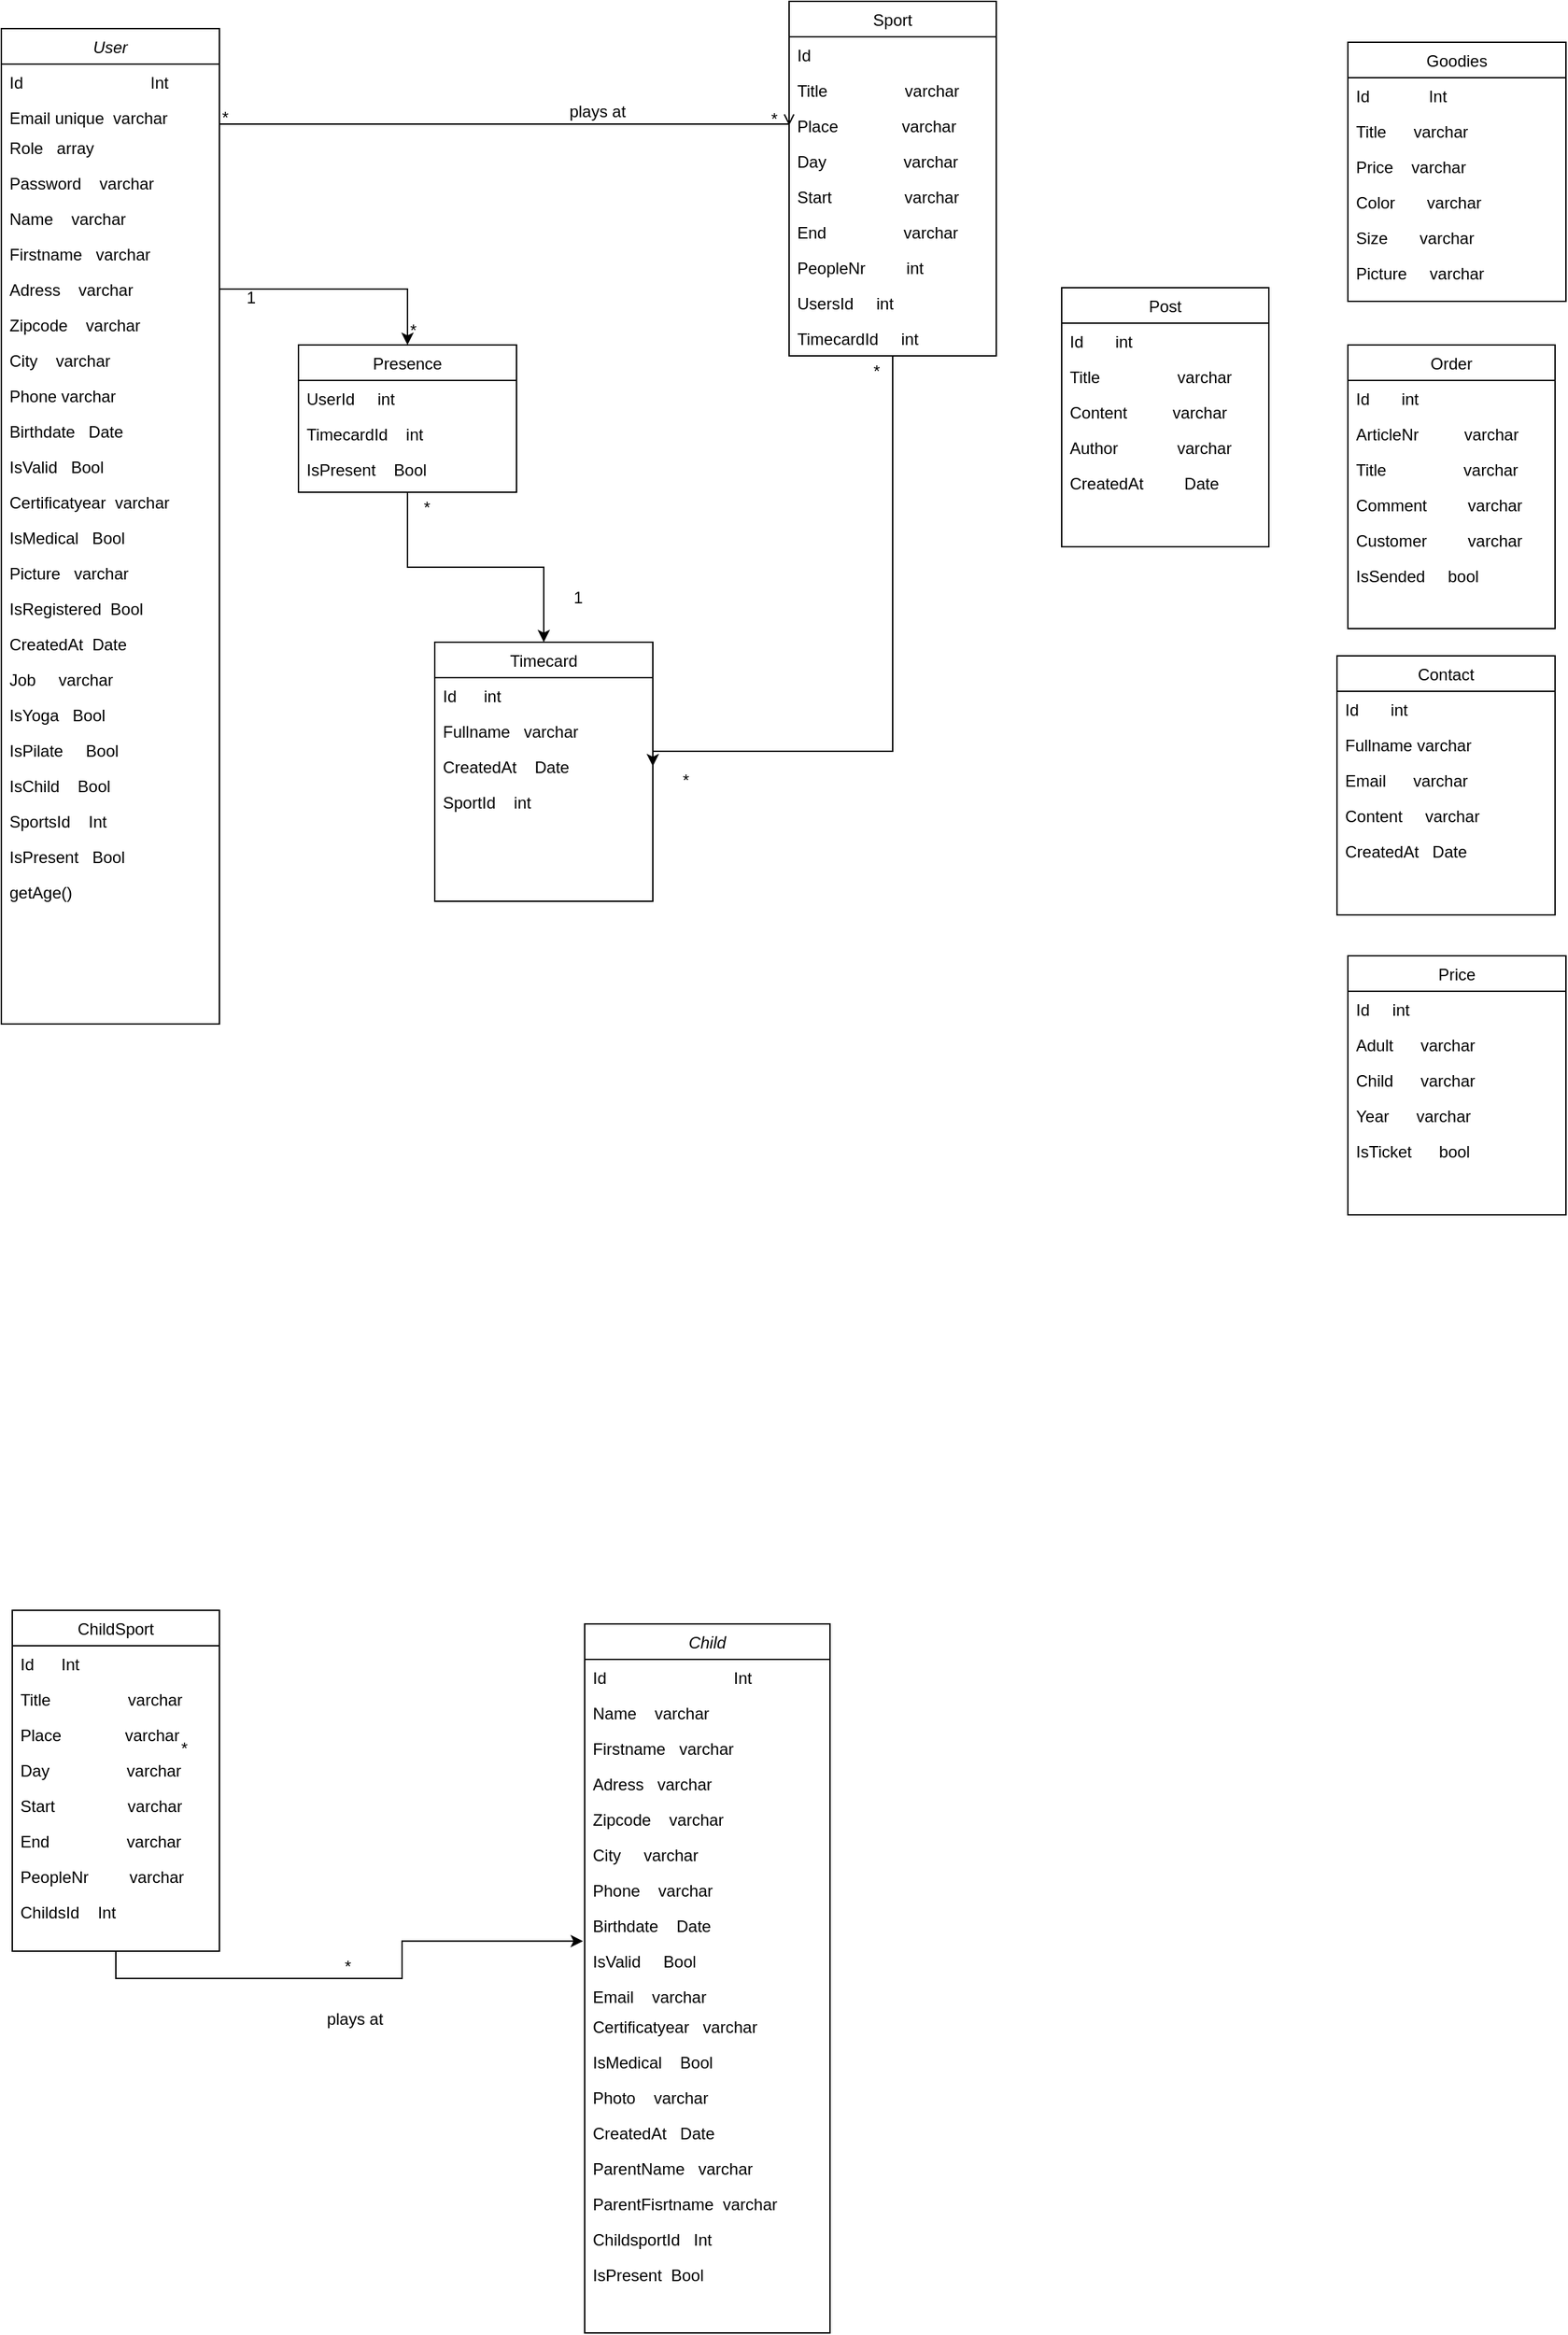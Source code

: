 <mxfile version="20.3.3" type="github">
  <diagram id="C5RBs43oDa-KdzZeNtuy" name="Page-1">
    <mxGraphModel dx="794" dy="481" grid="1" gridSize="10" guides="1" tooltips="1" connect="1" arrows="1" fold="1" page="1" pageScale="1" pageWidth="827" pageHeight="1169" math="0" shadow="0">
      <root>
        <mxCell id="WIyWlLk6GJQsqaUBKTNV-0" />
        <mxCell id="WIyWlLk6GJQsqaUBKTNV-1" parent="WIyWlLk6GJQsqaUBKTNV-0" />
        <mxCell id="zkfFHV4jXpPFQw0GAbJ--0" value="User" style="swimlane;fontStyle=2;align=center;verticalAlign=top;childLayout=stackLayout;horizontal=1;startSize=26;horizontalStack=0;resizeParent=1;resizeLast=0;collapsible=1;marginBottom=0;rounded=0;shadow=0;strokeWidth=1;" parent="WIyWlLk6GJQsqaUBKTNV-1" vertex="1">
          <mxGeometry x="82" y="50" width="160" height="730" as="geometry">
            <mxRectangle x="230" y="140" width="160" height="26" as="alternateBounds" />
          </mxGeometry>
        </mxCell>
        <mxCell id="icq_xwEPptrEV_ar8NGp-22" value="Id                            Int" style="text;align=left;verticalAlign=top;spacingLeft=4;spacingRight=4;overflow=hidden;rotatable=0;points=[[0,0.5],[1,0.5]];portConstraint=eastwest;" parent="zkfFHV4jXpPFQw0GAbJ--0" vertex="1">
          <mxGeometry y="26" width="160" height="26" as="geometry" />
        </mxCell>
        <mxCell id="HRObiIdfNu_M4nbcWI03-9" value="Email unique  varchar" style="text;align=left;verticalAlign=top;spacingLeft=4;spacingRight=4;overflow=hidden;rotatable=0;points=[[0,0.5],[1,0.5]];portConstraint=eastwest;" parent="zkfFHV4jXpPFQw0GAbJ--0" vertex="1">
          <mxGeometry y="52" width="160" height="22" as="geometry" />
        </mxCell>
        <mxCell id="u0yvxiLVOo1GzdFA8lu4-17" value="Role   array" style="text;align=left;verticalAlign=top;spacingLeft=4;spacingRight=4;overflow=hidden;rotatable=0;points=[[0,0.5],[1,0.5]];portConstraint=eastwest;" parent="zkfFHV4jXpPFQw0GAbJ--0" vertex="1">
          <mxGeometry y="74" width="160" height="26" as="geometry" />
        </mxCell>
        <mxCell id="u0yvxiLVOo1GzdFA8lu4-18" value="Password    varchar" style="text;align=left;verticalAlign=top;spacingLeft=4;spacingRight=4;overflow=hidden;rotatable=0;points=[[0,0.5],[1,0.5]];portConstraint=eastwest;" parent="zkfFHV4jXpPFQw0GAbJ--0" vertex="1">
          <mxGeometry y="100" width="160" height="26" as="geometry" />
        </mxCell>
        <mxCell id="zkfFHV4jXpPFQw0GAbJ--1" value="Name    varchar" style="text;align=left;verticalAlign=top;spacingLeft=4;spacingRight=4;overflow=hidden;rotatable=0;points=[[0,0.5],[1,0.5]];portConstraint=eastwest;" parent="zkfFHV4jXpPFQw0GAbJ--0" vertex="1">
          <mxGeometry y="126" width="160" height="26" as="geometry" />
        </mxCell>
        <mxCell id="zkfFHV4jXpPFQw0GAbJ--3" value="Firstname   varchar" style="text;align=left;verticalAlign=top;spacingLeft=4;spacingRight=4;overflow=hidden;rotatable=0;points=[[0,0.5],[1,0.5]];portConstraint=eastwest;rounded=0;shadow=0;html=0;" parent="zkfFHV4jXpPFQw0GAbJ--0" vertex="1">
          <mxGeometry y="152" width="160" height="26" as="geometry" />
        </mxCell>
        <mxCell id="HRObiIdfNu_M4nbcWI03-1" value="Adress    varchar" style="text;align=left;verticalAlign=top;spacingLeft=4;spacingRight=4;overflow=hidden;rotatable=0;points=[[0,0.5],[1,0.5]];portConstraint=eastwest;" parent="zkfFHV4jXpPFQw0GAbJ--0" vertex="1">
          <mxGeometry y="178" width="160" height="26" as="geometry" />
        </mxCell>
        <mxCell id="HRObiIdfNu_M4nbcWI03-2" value="Zipcode    varchar" style="text;align=left;verticalAlign=top;spacingLeft=4;spacingRight=4;overflow=hidden;rotatable=0;points=[[0,0.5],[1,0.5]];portConstraint=eastwest;" parent="zkfFHV4jXpPFQw0GAbJ--0" vertex="1">
          <mxGeometry y="204" width="160" height="26" as="geometry" />
        </mxCell>
        <mxCell id="HRObiIdfNu_M4nbcWI03-4" value="City    varchar" style="text;align=left;verticalAlign=top;spacingLeft=4;spacingRight=4;overflow=hidden;rotatable=0;points=[[0,0.5],[1,0.5]];portConstraint=eastwest;" parent="zkfFHV4jXpPFQw0GAbJ--0" vertex="1">
          <mxGeometry y="230" width="160" height="26" as="geometry" />
        </mxCell>
        <mxCell id="HRObiIdfNu_M4nbcWI03-7" value="Phone varchar" style="text;align=left;verticalAlign=top;spacingLeft=4;spacingRight=4;overflow=hidden;rotatable=0;points=[[0,0.5],[1,0.5]];portConstraint=eastwest;" parent="zkfFHV4jXpPFQw0GAbJ--0" vertex="1">
          <mxGeometry y="256" width="160" height="26" as="geometry" />
        </mxCell>
        <mxCell id="HRObiIdfNu_M4nbcWI03-8" value="Birthdate   Date" style="text;align=left;verticalAlign=top;spacingLeft=4;spacingRight=4;overflow=hidden;rotatable=0;points=[[0,0.5],[1,0.5]];portConstraint=eastwest;" parent="zkfFHV4jXpPFQw0GAbJ--0" vertex="1">
          <mxGeometry y="282" width="160" height="26" as="geometry" />
        </mxCell>
        <mxCell id="HRObiIdfNu_M4nbcWI03-11" value="IsValid   Bool" style="text;align=left;verticalAlign=top;spacingLeft=4;spacingRight=4;overflow=hidden;rotatable=0;points=[[0,0.5],[1,0.5]];portConstraint=eastwest;" parent="zkfFHV4jXpPFQw0GAbJ--0" vertex="1">
          <mxGeometry y="308" width="160" height="26" as="geometry" />
        </mxCell>
        <mxCell id="-gs0syykj1llt3o8co4O-18" value="Certificatyear  varchar" style="text;align=left;verticalAlign=top;spacingLeft=4;spacingRight=4;overflow=hidden;rotatable=0;points=[[0,0.5],[1,0.5]];portConstraint=eastwest;" parent="zkfFHV4jXpPFQw0GAbJ--0" vertex="1">
          <mxGeometry y="334" width="160" height="26" as="geometry" />
        </mxCell>
        <mxCell id="oWh2XGudIslz1c0nUrt--0" value="IsMedical   Bool" style="text;align=left;verticalAlign=top;spacingLeft=4;spacingRight=4;overflow=hidden;rotatable=0;points=[[0,0.5],[1,0.5]];portConstraint=eastwest;" parent="zkfFHV4jXpPFQw0GAbJ--0" vertex="1">
          <mxGeometry y="360" width="160" height="26" as="geometry" />
        </mxCell>
        <mxCell id="icq_xwEPptrEV_ar8NGp-20" value="Picture   varchar" style="text;align=left;verticalAlign=top;spacingLeft=4;spacingRight=4;overflow=hidden;rotatable=0;points=[[0,0.5],[1,0.5]];portConstraint=eastwest;" parent="zkfFHV4jXpPFQw0GAbJ--0" vertex="1">
          <mxGeometry y="386" width="160" height="26" as="geometry" />
        </mxCell>
        <mxCell id="u0yvxiLVOo1GzdFA8lu4-19" value="IsRegistered  Bool" style="text;align=left;verticalAlign=top;spacingLeft=4;spacingRight=4;overflow=hidden;rotatable=0;points=[[0,0.5],[1,0.5]];portConstraint=eastwest;" parent="zkfFHV4jXpPFQw0GAbJ--0" vertex="1">
          <mxGeometry y="412" width="160" height="26" as="geometry" />
        </mxCell>
        <mxCell id="u0yvxiLVOo1GzdFA8lu4-20" value="CreatedAt  Date" style="text;align=left;verticalAlign=top;spacingLeft=4;spacingRight=4;overflow=hidden;rotatable=0;points=[[0,0.5],[1,0.5]];portConstraint=eastwest;" parent="zkfFHV4jXpPFQw0GAbJ--0" vertex="1">
          <mxGeometry y="438" width="160" height="26" as="geometry" />
        </mxCell>
        <mxCell id="u0yvxiLVOo1GzdFA8lu4-21" value="Job     varchar" style="text;align=left;verticalAlign=top;spacingLeft=4;spacingRight=4;overflow=hidden;rotatable=0;points=[[0,0.5],[1,0.5]];portConstraint=eastwest;" parent="zkfFHV4jXpPFQw0GAbJ--0" vertex="1">
          <mxGeometry y="464" width="160" height="26" as="geometry" />
        </mxCell>
        <mxCell id="XPzn_PXe2H-YNQ3HgCfT-4" value="IsYoga   Bool" style="text;align=left;verticalAlign=top;spacingLeft=4;spacingRight=4;overflow=hidden;rotatable=0;points=[[0,0.5],[1,0.5]];portConstraint=eastwest;" parent="zkfFHV4jXpPFQw0GAbJ--0" vertex="1">
          <mxGeometry y="490" width="160" height="26" as="geometry" />
        </mxCell>
        <mxCell id="XPzn_PXe2H-YNQ3HgCfT-5" value="IsPilate     Bool" style="text;align=left;verticalAlign=top;spacingLeft=4;spacingRight=4;overflow=hidden;rotatable=0;points=[[0,0.5],[1,0.5]];portConstraint=eastwest;" parent="zkfFHV4jXpPFQw0GAbJ--0" vertex="1">
          <mxGeometry y="516" width="160" height="26" as="geometry" />
        </mxCell>
        <mxCell id="EeWLPZn3y86aX2YAAWse-0" value="IsChild    Bool" style="text;align=left;verticalAlign=top;spacingLeft=4;spacingRight=4;overflow=hidden;rotatable=0;points=[[0,0.5],[1,0.5]];portConstraint=eastwest;" parent="zkfFHV4jXpPFQw0GAbJ--0" vertex="1">
          <mxGeometry y="542" width="160" height="26" as="geometry" />
        </mxCell>
        <mxCell id="qDQFIlBy71jX4bombfDw-1" value="SportsId    Int" style="text;align=left;verticalAlign=top;spacingLeft=4;spacingRight=4;overflow=hidden;rotatable=0;points=[[0,0.5],[1,0.5]];portConstraint=eastwest;" parent="zkfFHV4jXpPFQw0GAbJ--0" vertex="1">
          <mxGeometry y="568" width="160" height="26" as="geometry" />
        </mxCell>
        <mxCell id="4wJP9SNyejOMr644Zo7P-0" value="IsPresent   Bool" style="text;align=left;verticalAlign=top;spacingLeft=4;spacingRight=4;overflow=hidden;rotatable=0;points=[[0,0.5],[1,0.5]];portConstraint=eastwest;" parent="zkfFHV4jXpPFQw0GAbJ--0" vertex="1">
          <mxGeometry y="594" width="160" height="26" as="geometry" />
        </mxCell>
        <mxCell id="XPzn_PXe2H-YNQ3HgCfT-6" value="getAge()" style="text;align=left;verticalAlign=top;spacingLeft=4;spacingRight=4;overflow=hidden;rotatable=0;points=[[0,0.5],[1,0.5]];portConstraint=eastwest;" parent="zkfFHV4jXpPFQw0GAbJ--0" vertex="1">
          <mxGeometry y="620" width="160" height="26" as="geometry" />
        </mxCell>
        <mxCell id="zkfFHV4jXpPFQw0GAbJ--26" value="" style="endArrow=open;shadow=0;strokeWidth=1;rounded=0;endFill=1;edgeStyle=elbowEdgeStyle;elbow=vertical;entryX=0;entryY=0.5;entryDx=0;entryDy=0;" parent="WIyWlLk6GJQsqaUBKTNV-1" source="zkfFHV4jXpPFQw0GAbJ--0" target="HRObiIdfNu_M4nbcWI03-27" edge="1">
          <mxGeometry x="0.5" y="41" relative="1" as="geometry">
            <mxPoint x="380" y="192" as="sourcePoint" />
            <mxPoint x="508" y="228" as="targetPoint" />
            <mxPoint x="-40" y="32" as="offset" />
            <Array as="points">
              <mxPoint x="510" y="120" />
              <mxPoint x="540" y="100" />
              <mxPoint x="460" y="70" />
              <mxPoint x="540" y="190" />
            </Array>
          </mxGeometry>
        </mxCell>
        <mxCell id="zkfFHV4jXpPFQw0GAbJ--27" value="*" style="resizable=0;align=left;verticalAlign=bottom;labelBackgroundColor=none;fontSize=12;" parent="zkfFHV4jXpPFQw0GAbJ--26" connectable="0" vertex="1">
          <mxGeometry x="-1" relative="1" as="geometry">
            <mxPoint y="4" as="offset" />
          </mxGeometry>
        </mxCell>
        <mxCell id="zkfFHV4jXpPFQw0GAbJ--28" value="*" style="resizable=0;align=right;verticalAlign=bottom;labelBackgroundColor=none;fontSize=12;" parent="zkfFHV4jXpPFQw0GAbJ--26" connectable="0" vertex="1">
          <mxGeometry x="1" relative="1" as="geometry">
            <mxPoint x="-7" y="4" as="offset" />
          </mxGeometry>
        </mxCell>
        <mxCell id="zkfFHV4jXpPFQw0GAbJ--29" value="plays at" style="text;html=1;resizable=0;points=[];;align=center;verticalAlign=middle;labelBackgroundColor=none;rounded=0;shadow=0;strokeWidth=1;fontSize=12;" parent="zkfFHV4jXpPFQw0GAbJ--26" vertex="1" connectable="0">
          <mxGeometry x="0.5" y="49" relative="1" as="geometry">
            <mxPoint x="-38" y="40" as="offset" />
          </mxGeometry>
        </mxCell>
        <mxCell id="oWh2XGudIslz1c0nUrt--16" value="*" style="resizable=0;align=left;verticalAlign=bottom;labelBackgroundColor=none;fontSize=12;" parent="zkfFHV4jXpPFQw0GAbJ--26" connectable="0" vertex="1">
          <mxGeometry x="-1" relative="1" as="geometry">
            <mxPoint x="90" y="1360" as="offset" />
          </mxGeometry>
        </mxCell>
        <mxCell id="qDQFIlBy71jX4bombfDw-7" value="*" style="resizable=0;align=left;verticalAlign=bottom;labelBackgroundColor=none;fontSize=12;" parent="zkfFHV4jXpPFQw0GAbJ--26" connectable="0" vertex="1">
          <mxGeometry x="-1" relative="1" as="geometry">
            <mxPoint x="-30" y="1200" as="offset" />
          </mxGeometry>
        </mxCell>
        <mxCell id="qDQFIlBy71jX4bombfDw-8" value="plays at" style="text;html=1;resizable=0;points=[];;align=center;verticalAlign=middle;labelBackgroundColor=none;rounded=0;shadow=0;strokeWidth=1;fontSize=12;" parent="zkfFHV4jXpPFQw0GAbJ--26" vertex="1" connectable="0">
          <mxGeometry x="0.5" y="49" relative="1" as="geometry">
            <mxPoint x="-216" y="1439" as="offset" />
          </mxGeometry>
        </mxCell>
        <mxCell id="15nPPZaWHIprNpsuuvJ9-5" value="*" style="resizable=0;align=left;verticalAlign=bottom;labelBackgroundColor=none;fontSize=12;" parent="zkfFHV4jXpPFQw0GAbJ--26" connectable="0" vertex="1">
          <mxGeometry x="-1" relative="1" as="geometry">
            <mxPoint x="148" y="290" as="offset" />
          </mxGeometry>
        </mxCell>
        <mxCell id="15nPPZaWHIprNpsuuvJ9-6" value="*" style="resizable=0;align=left;verticalAlign=bottom;labelBackgroundColor=none;fontSize=12;" parent="zkfFHV4jXpPFQw0GAbJ--26" connectable="0" vertex="1">
          <mxGeometry x="-1" relative="1" as="geometry">
            <mxPoint x="138" y="160" as="offset" />
          </mxGeometry>
        </mxCell>
        <mxCell id="15nPPZaWHIprNpsuuvJ9-7" value="1&#xa;" style="resizable=0;align=left;verticalAlign=bottom;labelBackgroundColor=none;fontSize=12;" parent="zkfFHV4jXpPFQw0GAbJ--26" connectable="0" vertex="1">
          <mxGeometry x="-1" relative="1" as="geometry">
            <mxPoint x="258" y="370" as="offset" />
          </mxGeometry>
        </mxCell>
        <mxCell id="15nPPZaWHIprNpsuuvJ9-8" value="1&#xa;" style="resizable=0;align=left;verticalAlign=bottom;labelBackgroundColor=none;fontSize=12;" parent="zkfFHV4jXpPFQw0GAbJ--26" connectable="0" vertex="1">
          <mxGeometry x="-1" relative="1" as="geometry">
            <mxPoint x="18" y="150" as="offset" />
          </mxGeometry>
        </mxCell>
        <mxCell id="15nPPZaWHIprNpsuuvJ9-10" value="*" style="resizable=0;align=left;verticalAlign=bottom;labelBackgroundColor=none;fontSize=12;" parent="zkfFHV4jXpPFQw0GAbJ--26" connectable="0" vertex="1">
          <mxGeometry x="-1" relative="1" as="geometry">
            <mxPoint x="478" y="190" as="offset" />
          </mxGeometry>
        </mxCell>
        <mxCell id="15nPPZaWHIprNpsuuvJ9-13" value="*" style="resizable=0;align=left;verticalAlign=bottom;labelBackgroundColor=none;fontSize=12;" parent="zkfFHV4jXpPFQw0GAbJ--26" connectable="0" vertex="1">
          <mxGeometry x="-1" relative="1" as="geometry">
            <mxPoint x="338" y="490" as="offset" />
          </mxGeometry>
        </mxCell>
        <mxCell id="15nPPZaWHIprNpsuuvJ9-9" style="edgeStyle=orthogonalEdgeStyle;rounded=0;orthogonalLoop=1;jettySize=auto;html=1;exitX=0.5;exitY=1;exitDx=0;exitDy=0;entryX=1;entryY=0.5;entryDx=0;entryDy=0;" parent="WIyWlLk6GJQsqaUBKTNV-1" source="HRObiIdfNu_M4nbcWI03-18" edge="1">
          <mxGeometry relative="1" as="geometry">
            <mxPoint x="560" y="591" as="targetPoint" />
            <Array as="points">
              <mxPoint x="736" y="580" />
              <mxPoint x="560" y="580" />
            </Array>
          </mxGeometry>
        </mxCell>
        <mxCell id="HRObiIdfNu_M4nbcWI03-18" value="Sport" style="swimlane;fontStyle=0;align=center;verticalAlign=top;childLayout=stackLayout;horizontal=1;startSize=26;horizontalStack=0;resizeParent=1;resizeLast=0;collapsible=1;marginBottom=0;rounded=0;shadow=0;strokeWidth=1;" parent="WIyWlLk6GJQsqaUBKTNV-1" vertex="1">
          <mxGeometry x="660" y="30" width="152" height="260" as="geometry">
            <mxRectangle x="550" y="140" width="160" height="26" as="alternateBounds" />
          </mxGeometry>
        </mxCell>
        <mxCell id="oWh2XGudIslz1c0nUrt--29" value="Id" style="text;align=left;verticalAlign=top;spacingLeft=4;spacingRight=4;overflow=hidden;rotatable=0;points=[[0,0.5],[1,0.5]];portConstraint=eastwest;" parent="HRObiIdfNu_M4nbcWI03-18" vertex="1">
          <mxGeometry y="26" width="152" height="26" as="geometry" />
        </mxCell>
        <mxCell id="HRObiIdfNu_M4nbcWI03-28" value="Title                 varchar" style="text;align=left;verticalAlign=top;spacingLeft=4;spacingRight=4;overflow=hidden;rotatable=0;points=[[0,0.5],[1,0.5]];portConstraint=eastwest;rounded=0;shadow=0;html=0;" parent="HRObiIdfNu_M4nbcWI03-18" vertex="1">
          <mxGeometry y="52" width="152" height="26" as="geometry" />
        </mxCell>
        <mxCell id="HRObiIdfNu_M4nbcWI03-27" value="Place              varchar" style="text;align=left;verticalAlign=top;spacingLeft=4;spacingRight=4;overflow=hidden;rotatable=0;points=[[0,0.5],[1,0.5]];portConstraint=eastwest;rounded=0;shadow=0;html=0;" parent="HRObiIdfNu_M4nbcWI03-18" vertex="1">
          <mxGeometry y="78" width="152" height="26" as="geometry" />
        </mxCell>
        <mxCell id="HRObiIdfNu_M4nbcWI03-29" value="Day                 varchar" style="text;align=left;verticalAlign=top;spacingLeft=4;spacingRight=4;overflow=hidden;rotatable=0;points=[[0,0.5],[1,0.5]];portConstraint=eastwest;rounded=0;shadow=0;html=0;" parent="HRObiIdfNu_M4nbcWI03-18" vertex="1">
          <mxGeometry y="104" width="152" height="26" as="geometry" />
        </mxCell>
        <mxCell id="HRObiIdfNu_M4nbcWI03-30" value="Start                varchar" style="text;align=left;verticalAlign=top;spacingLeft=4;spacingRight=4;overflow=hidden;rotatable=0;points=[[0,0.5],[1,0.5]];portConstraint=eastwest;rounded=0;shadow=0;html=0;" parent="HRObiIdfNu_M4nbcWI03-18" vertex="1">
          <mxGeometry y="130" width="152" height="26" as="geometry" />
        </mxCell>
        <mxCell id="HRObiIdfNu_M4nbcWI03-31" value="End                 varchar" style="text;align=left;verticalAlign=top;spacingLeft=4;spacingRight=4;overflow=hidden;rotatable=0;points=[[0,0.5],[1,0.5]];portConstraint=eastwest;rounded=0;shadow=0;html=0;" parent="HRObiIdfNu_M4nbcWI03-18" vertex="1">
          <mxGeometry y="156" width="152" height="26" as="geometry" />
        </mxCell>
        <mxCell id="HRObiIdfNu_M4nbcWI03-32" value="PeopleNr         int" style="text;align=left;verticalAlign=top;spacingLeft=4;spacingRight=4;overflow=hidden;rotatable=0;points=[[0,0.5],[1,0.5]];portConstraint=eastwest;rounded=0;shadow=0;html=0;" parent="HRObiIdfNu_M4nbcWI03-18" vertex="1">
          <mxGeometry y="182" width="152" height="26" as="geometry" />
        </mxCell>
        <mxCell id="qDQFIlBy71jX4bombfDw-3" value="UsersId     int" style="text;align=left;verticalAlign=top;spacingLeft=4;spacingRight=4;overflow=hidden;rotatable=0;points=[[0,0.5],[1,0.5]];portConstraint=eastwest;rounded=0;shadow=0;html=0;" parent="HRObiIdfNu_M4nbcWI03-18" vertex="1">
          <mxGeometry y="208" width="152" height="26" as="geometry" />
        </mxCell>
        <mxCell id="15nPPZaWHIprNpsuuvJ9-11" value="TimecardId     int" style="text;align=left;verticalAlign=top;spacingLeft=4;spacingRight=4;overflow=hidden;rotatable=0;points=[[0,0.5],[1,0.5]];portConstraint=eastwest;rounded=0;shadow=0;html=0;" parent="HRObiIdfNu_M4nbcWI03-18" vertex="1">
          <mxGeometry y="234" width="152" height="26" as="geometry" />
        </mxCell>
        <mxCell id="icq_xwEPptrEV_ar8NGp-8" value="Goodies" style="swimlane;fontStyle=0;align=center;verticalAlign=top;childLayout=stackLayout;horizontal=1;startSize=26;horizontalStack=0;resizeParent=1;resizeLast=0;collapsible=1;marginBottom=0;rounded=0;shadow=0;strokeWidth=1;" parent="WIyWlLk6GJQsqaUBKTNV-1" vertex="1">
          <mxGeometry x="1070" y="60" width="160" height="190" as="geometry">
            <mxRectangle x="340" y="380" width="170" height="26" as="alternateBounds" />
          </mxGeometry>
        </mxCell>
        <mxCell id="icq_xwEPptrEV_ar8NGp-9" value="Id             Int" style="text;align=left;verticalAlign=top;spacingLeft=4;spacingRight=4;overflow=hidden;rotatable=0;points=[[0,0.5],[1,0.5]];portConstraint=eastwest;" parent="icq_xwEPptrEV_ar8NGp-8" vertex="1">
          <mxGeometry y="26" width="160" height="26" as="geometry" />
        </mxCell>
        <mxCell id="icq_xwEPptrEV_ar8NGp-10" value="Title      varchar" style="text;align=left;verticalAlign=top;spacingLeft=4;spacingRight=4;overflow=hidden;rotatable=0;points=[[0,0.5],[1,0.5]];portConstraint=eastwest;" parent="icq_xwEPptrEV_ar8NGp-8" vertex="1">
          <mxGeometry y="52" width="160" height="26" as="geometry" />
        </mxCell>
        <mxCell id="icq_xwEPptrEV_ar8NGp-11" value="Price    varchar" style="text;align=left;verticalAlign=top;spacingLeft=4;spacingRight=4;overflow=hidden;rotatable=0;points=[[0,0.5],[1,0.5]];portConstraint=eastwest;" parent="icq_xwEPptrEV_ar8NGp-8" vertex="1">
          <mxGeometry y="78" width="160" height="26" as="geometry" />
        </mxCell>
        <mxCell id="icq_xwEPptrEV_ar8NGp-14" value="Color       varchar" style="text;align=left;verticalAlign=top;spacingLeft=4;spacingRight=4;overflow=hidden;rotatable=0;points=[[0,0.5],[1,0.5]];portConstraint=eastwest;" parent="icq_xwEPptrEV_ar8NGp-8" vertex="1">
          <mxGeometry y="104" width="160" height="26" as="geometry" />
        </mxCell>
        <mxCell id="icq_xwEPptrEV_ar8NGp-24" value="Size       varchar" style="text;align=left;verticalAlign=top;spacingLeft=4;spacingRight=4;overflow=hidden;rotatable=0;points=[[0,0.5],[1,0.5]];portConstraint=eastwest;" parent="icq_xwEPptrEV_ar8NGp-8" vertex="1">
          <mxGeometry y="130" width="160" height="26" as="geometry" />
        </mxCell>
        <mxCell id="TTEIVarX-Bw_yPH38sbY-0" value="Picture     varchar" style="text;align=left;verticalAlign=top;spacingLeft=4;spacingRight=4;overflow=hidden;rotatable=0;points=[[0,0.5],[1,0.5]];portConstraint=eastwest;" parent="icq_xwEPptrEV_ar8NGp-8" vertex="1">
          <mxGeometry y="156" width="160" height="26" as="geometry" />
        </mxCell>
        <mxCell id="5kGfSjDgFeZyplzavMap-0" value="Post" style="swimlane;fontStyle=0;align=center;verticalAlign=top;childLayout=stackLayout;horizontal=1;startSize=26;horizontalStack=0;resizeParent=1;resizeLast=0;collapsible=1;marginBottom=0;rounded=0;shadow=0;strokeWidth=1;" parent="WIyWlLk6GJQsqaUBKTNV-1" vertex="1">
          <mxGeometry x="860" y="240" width="152" height="190" as="geometry">
            <mxRectangle x="550" y="140" width="160" height="26" as="alternateBounds" />
          </mxGeometry>
        </mxCell>
        <mxCell id="u0yvxiLVOo1GzdFA8lu4-15" value="Id       int" style="text;align=left;verticalAlign=top;spacingLeft=4;spacingRight=4;overflow=hidden;rotatable=0;points=[[0,0.5],[1,0.5]];portConstraint=eastwest;" parent="5kGfSjDgFeZyplzavMap-0" vertex="1">
          <mxGeometry y="26" width="152" height="26" as="geometry" />
        </mxCell>
        <mxCell id="5kGfSjDgFeZyplzavMap-1" value="Title                 varchar" style="text;align=left;verticalAlign=top;spacingLeft=4;spacingRight=4;overflow=hidden;rotatable=0;points=[[0,0.5],[1,0.5]];portConstraint=eastwest;rounded=0;shadow=0;html=0;" parent="5kGfSjDgFeZyplzavMap-0" vertex="1">
          <mxGeometry y="52" width="152" height="26" as="geometry" />
        </mxCell>
        <mxCell id="5kGfSjDgFeZyplzavMap-2" value="Content          varchar" style="text;align=left;verticalAlign=top;spacingLeft=4;spacingRight=4;overflow=hidden;rotatable=0;points=[[0,0.5],[1,0.5]];portConstraint=eastwest;rounded=0;shadow=0;html=0;" parent="5kGfSjDgFeZyplzavMap-0" vertex="1">
          <mxGeometry y="78" width="152" height="26" as="geometry" />
        </mxCell>
        <mxCell id="5kGfSjDgFeZyplzavMap-3" value="Author             varchar" style="text;align=left;verticalAlign=top;spacingLeft=4;spacingRight=4;overflow=hidden;rotatable=0;points=[[0,0.5],[1,0.5]];portConstraint=eastwest;rounded=0;shadow=0;html=0;" parent="5kGfSjDgFeZyplzavMap-0" vertex="1">
          <mxGeometry y="104" width="152" height="26" as="geometry" />
        </mxCell>
        <mxCell id="5kGfSjDgFeZyplzavMap-4" value="CreatedAt         Date" style="text;align=left;verticalAlign=top;spacingLeft=4;spacingRight=4;overflow=hidden;rotatable=0;points=[[0,0.5],[1,0.5]];portConstraint=eastwest;rounded=0;shadow=0;html=0;" parent="5kGfSjDgFeZyplzavMap-0" vertex="1">
          <mxGeometry y="130" width="152" height="26" as="geometry" />
        </mxCell>
        <mxCell id="oWh2XGudIslz1c0nUrt--1" value="Child" style="swimlane;fontStyle=2;align=center;verticalAlign=top;childLayout=stackLayout;horizontal=1;startSize=26;horizontalStack=0;resizeParent=1;resizeLast=0;collapsible=1;marginBottom=0;rounded=0;shadow=0;strokeWidth=1;" parent="WIyWlLk6GJQsqaUBKTNV-1" vertex="1">
          <mxGeometry x="510" y="1220" width="180" height="520" as="geometry">
            <mxRectangle x="230" y="140" width="160" height="26" as="alternateBounds" />
          </mxGeometry>
        </mxCell>
        <mxCell id="oWh2XGudIslz1c0nUrt--2" value="Id                            Int" style="text;align=left;verticalAlign=top;spacingLeft=4;spacingRight=4;overflow=hidden;rotatable=0;points=[[0,0.5],[1,0.5]];portConstraint=eastwest;" parent="oWh2XGudIslz1c0nUrt--1" vertex="1">
          <mxGeometry y="26" width="180" height="26" as="geometry" />
        </mxCell>
        <mxCell id="oWh2XGudIslz1c0nUrt--3" value="Name    varchar" style="text;align=left;verticalAlign=top;spacingLeft=4;spacingRight=4;overflow=hidden;rotatable=0;points=[[0,0.5],[1,0.5]];portConstraint=eastwest;" parent="oWh2XGudIslz1c0nUrt--1" vertex="1">
          <mxGeometry y="52" width="180" height="26" as="geometry" />
        </mxCell>
        <mxCell id="oWh2XGudIslz1c0nUrt--4" value="Firstname   varchar" style="text;align=left;verticalAlign=top;spacingLeft=4;spacingRight=4;overflow=hidden;rotatable=0;points=[[0,0.5],[1,0.5]];portConstraint=eastwest;rounded=0;shadow=0;html=0;" parent="oWh2XGudIslz1c0nUrt--1" vertex="1">
          <mxGeometry y="78" width="180" height="26" as="geometry" />
        </mxCell>
        <mxCell id="oWh2XGudIslz1c0nUrt--5" value="Adress   varchar" style="text;align=left;verticalAlign=top;spacingLeft=4;spacingRight=4;overflow=hidden;rotatable=0;points=[[0,0.5],[1,0.5]];portConstraint=eastwest;" parent="oWh2XGudIslz1c0nUrt--1" vertex="1">
          <mxGeometry y="104" width="180" height="26" as="geometry" />
        </mxCell>
        <mxCell id="oWh2XGudIslz1c0nUrt--6" value="Zipcode    varchar" style="text;align=left;verticalAlign=top;spacingLeft=4;spacingRight=4;overflow=hidden;rotatable=0;points=[[0,0.5],[1,0.5]];portConstraint=eastwest;" parent="oWh2XGudIslz1c0nUrt--1" vertex="1">
          <mxGeometry y="130" width="180" height="26" as="geometry" />
        </mxCell>
        <mxCell id="oWh2XGudIslz1c0nUrt--7" value="City     varchar" style="text;align=left;verticalAlign=top;spacingLeft=4;spacingRight=4;overflow=hidden;rotatable=0;points=[[0,0.5],[1,0.5]];portConstraint=eastwest;" parent="oWh2XGudIslz1c0nUrt--1" vertex="1">
          <mxGeometry y="156" width="180" height="26" as="geometry" />
        </mxCell>
        <mxCell id="oWh2XGudIslz1c0nUrt--8" value="Phone    varchar" style="text;align=left;verticalAlign=top;spacingLeft=4;spacingRight=4;overflow=hidden;rotatable=0;points=[[0,0.5],[1,0.5]];portConstraint=eastwest;" parent="oWh2XGudIslz1c0nUrt--1" vertex="1">
          <mxGeometry y="182" width="180" height="26" as="geometry" />
        </mxCell>
        <mxCell id="oWh2XGudIslz1c0nUrt--9" value="Birthdate    Date" style="text;align=left;verticalAlign=top;spacingLeft=4;spacingRight=4;overflow=hidden;rotatable=0;points=[[0,0.5],[1,0.5]];portConstraint=eastwest;" parent="oWh2XGudIslz1c0nUrt--1" vertex="1">
          <mxGeometry y="208" width="180" height="26" as="geometry" />
        </mxCell>
        <mxCell id="oWh2XGudIslz1c0nUrt--10" value="IsValid     Bool" style="text;align=left;verticalAlign=top;spacingLeft=4;spacingRight=4;overflow=hidden;rotatable=0;points=[[0,0.5],[1,0.5]];portConstraint=eastwest;" parent="oWh2XGudIslz1c0nUrt--1" vertex="1">
          <mxGeometry y="234" width="180" height="26" as="geometry" />
        </mxCell>
        <mxCell id="oWh2XGudIslz1c0nUrt--11" value="Email    varchar" style="text;align=left;verticalAlign=top;spacingLeft=4;spacingRight=4;overflow=hidden;rotatable=0;points=[[0,0.5],[1,0.5]];portConstraint=eastwest;" parent="oWh2XGudIslz1c0nUrt--1" vertex="1">
          <mxGeometry y="260" width="180" height="22" as="geometry" />
        </mxCell>
        <mxCell id="oWh2XGudIslz1c0nUrt--13" value="Certificatyear   varchar" style="text;align=left;verticalAlign=top;spacingLeft=4;spacingRight=4;overflow=hidden;rotatable=0;points=[[0,0.5],[1,0.5]];portConstraint=eastwest;" parent="oWh2XGudIslz1c0nUrt--1" vertex="1">
          <mxGeometry y="282" width="180" height="26" as="geometry" />
        </mxCell>
        <mxCell id="oWh2XGudIslz1c0nUrt--14" value="IsMedical    Bool" style="text;align=left;verticalAlign=top;spacingLeft=4;spacingRight=4;overflow=hidden;rotatable=0;points=[[0,0.5],[1,0.5]];portConstraint=eastwest;" parent="oWh2XGudIslz1c0nUrt--1" vertex="1">
          <mxGeometry y="308" width="180" height="26" as="geometry" />
        </mxCell>
        <mxCell id="oWh2XGudIslz1c0nUrt--15" value="Photo    varchar" style="text;align=left;verticalAlign=top;spacingLeft=4;spacingRight=4;overflow=hidden;rotatable=0;points=[[0,0.5],[1,0.5]];portConstraint=eastwest;" parent="oWh2XGudIslz1c0nUrt--1" vertex="1">
          <mxGeometry y="334" width="180" height="26" as="geometry" />
        </mxCell>
        <mxCell id="u0yvxiLVOo1GzdFA8lu4-16" value="CreatedAt   Date" style="text;align=left;verticalAlign=top;spacingLeft=4;spacingRight=4;overflow=hidden;rotatable=0;points=[[0,0.5],[1,0.5]];portConstraint=eastwest;" parent="oWh2XGudIslz1c0nUrt--1" vertex="1">
          <mxGeometry y="360" width="180" height="26" as="geometry" />
        </mxCell>
        <mxCell id="vDH9EiwUhKhCyyqqA-QJ-0" value="ParentName   varchar" style="text;align=left;verticalAlign=top;spacingLeft=4;spacingRight=4;overflow=hidden;rotatable=0;points=[[0,0.5],[1,0.5]];portConstraint=eastwest;" parent="oWh2XGudIslz1c0nUrt--1" vertex="1">
          <mxGeometry y="386" width="180" height="26" as="geometry" />
        </mxCell>
        <mxCell id="vDH9EiwUhKhCyyqqA-QJ-1" value="ParentFisrtname  varchar" style="text;align=left;verticalAlign=top;spacingLeft=4;spacingRight=4;overflow=hidden;rotatable=0;points=[[0,0.5],[1,0.5]];portConstraint=eastwest;" parent="oWh2XGudIslz1c0nUrt--1" vertex="1">
          <mxGeometry y="412" width="180" height="26" as="geometry" />
        </mxCell>
        <mxCell id="qDQFIlBy71jX4bombfDw-6" value="ChildsportId   Int" style="text;align=left;verticalAlign=top;spacingLeft=4;spacingRight=4;overflow=hidden;rotatable=0;points=[[0,0.5],[1,0.5]];portConstraint=eastwest;" parent="oWh2XGudIslz1c0nUrt--1" vertex="1">
          <mxGeometry y="438" width="180" height="26" as="geometry" />
        </mxCell>
        <mxCell id="4wJP9SNyejOMr644Zo7P-1" value="IsPresent  Bool" style="text;align=left;verticalAlign=top;spacingLeft=4;spacingRight=4;overflow=hidden;rotatable=0;points=[[0,0.5],[1,0.5]];portConstraint=eastwest;" parent="oWh2XGudIslz1c0nUrt--1" vertex="1">
          <mxGeometry y="464" width="180" height="26" as="geometry" />
        </mxCell>
        <mxCell id="qDQFIlBy71jX4bombfDw-5" style="edgeStyle=orthogonalEdgeStyle;rounded=0;orthogonalLoop=1;jettySize=auto;html=1;exitX=0.5;exitY=1;exitDx=0;exitDy=0;entryX=-0.007;entryY=-0.052;entryDx=0;entryDy=0;entryPerimeter=0;" parent="WIyWlLk6GJQsqaUBKTNV-1" source="oWh2XGudIslz1c0nUrt--18" target="oWh2XGudIslz1c0nUrt--10" edge="1">
          <mxGeometry relative="1" as="geometry" />
        </mxCell>
        <mxCell id="oWh2XGudIslz1c0nUrt--18" value="ChildSport" style="swimlane;fontStyle=0;align=center;verticalAlign=top;childLayout=stackLayout;horizontal=1;startSize=26;horizontalStack=0;resizeParent=1;resizeLast=0;collapsible=1;marginBottom=0;rounded=0;shadow=0;strokeWidth=1;" parent="WIyWlLk6GJQsqaUBKTNV-1" vertex="1">
          <mxGeometry x="90" y="1210" width="152" height="250" as="geometry">
            <mxRectangle x="550" y="140" width="160" height="26" as="alternateBounds" />
          </mxGeometry>
        </mxCell>
        <mxCell id="oWh2XGudIslz1c0nUrt--28" value="Id      Int" style="text;align=left;verticalAlign=top;spacingLeft=4;spacingRight=4;overflow=hidden;rotatable=0;points=[[0,0.5],[1,0.5]];portConstraint=eastwest;" parent="oWh2XGudIslz1c0nUrt--18" vertex="1">
          <mxGeometry y="26" width="152" height="26" as="geometry" />
        </mxCell>
        <mxCell id="oWh2XGudIslz1c0nUrt--19" value="Title                 varchar" style="text;align=left;verticalAlign=top;spacingLeft=4;spacingRight=4;overflow=hidden;rotatable=0;points=[[0,0.5],[1,0.5]];portConstraint=eastwest;rounded=0;shadow=0;html=0;" parent="oWh2XGudIslz1c0nUrt--18" vertex="1">
          <mxGeometry y="52" width="152" height="26" as="geometry" />
        </mxCell>
        <mxCell id="oWh2XGudIslz1c0nUrt--20" value="Place              varchar" style="text;align=left;verticalAlign=top;spacingLeft=4;spacingRight=4;overflow=hidden;rotatable=0;points=[[0,0.5],[1,0.5]];portConstraint=eastwest;rounded=0;shadow=0;html=0;" parent="oWh2XGudIslz1c0nUrt--18" vertex="1">
          <mxGeometry y="78" width="152" height="26" as="geometry" />
        </mxCell>
        <mxCell id="oWh2XGudIslz1c0nUrt--21" value="Day                 varchar" style="text;align=left;verticalAlign=top;spacingLeft=4;spacingRight=4;overflow=hidden;rotatable=0;points=[[0,0.5],[1,0.5]];portConstraint=eastwest;rounded=0;shadow=0;html=0;" parent="oWh2XGudIslz1c0nUrt--18" vertex="1">
          <mxGeometry y="104" width="152" height="26" as="geometry" />
        </mxCell>
        <mxCell id="oWh2XGudIslz1c0nUrt--22" value="Start                varchar" style="text;align=left;verticalAlign=top;spacingLeft=4;spacingRight=4;overflow=hidden;rotatable=0;points=[[0,0.5],[1,0.5]];portConstraint=eastwest;rounded=0;shadow=0;html=0;" parent="oWh2XGudIslz1c0nUrt--18" vertex="1">
          <mxGeometry y="130" width="152" height="26" as="geometry" />
        </mxCell>
        <mxCell id="oWh2XGudIslz1c0nUrt--23" value="End                 varchar" style="text;align=left;verticalAlign=top;spacingLeft=4;spacingRight=4;overflow=hidden;rotatable=0;points=[[0,0.5],[1,0.5]];portConstraint=eastwest;rounded=0;shadow=0;html=0;" parent="oWh2XGudIslz1c0nUrt--18" vertex="1">
          <mxGeometry y="156" width="152" height="26" as="geometry" />
        </mxCell>
        <mxCell id="oWh2XGudIslz1c0nUrt--24" value="PeopleNr         varchar" style="text;align=left;verticalAlign=top;spacingLeft=4;spacingRight=4;overflow=hidden;rotatable=0;points=[[0,0.5],[1,0.5]];portConstraint=eastwest;rounded=0;shadow=0;html=0;" parent="oWh2XGudIslz1c0nUrt--18" vertex="1">
          <mxGeometry y="182" width="152" height="26" as="geometry" />
        </mxCell>
        <mxCell id="qDQFIlBy71jX4bombfDw-4" value="ChildsId    Int" style="text;align=left;verticalAlign=top;spacingLeft=4;spacingRight=4;overflow=hidden;rotatable=0;points=[[0,0.5],[1,0.5]];portConstraint=eastwest;rounded=0;shadow=0;html=0;" parent="oWh2XGudIslz1c0nUrt--18" vertex="1">
          <mxGeometry y="208" width="152" height="26" as="geometry" />
        </mxCell>
        <mxCell id="u0yvxiLVOo1GzdFA8lu4-0" value="Order" style="swimlane;fontStyle=0;align=center;verticalAlign=top;childLayout=stackLayout;horizontal=1;startSize=26;horizontalStack=0;resizeParent=1;resizeLast=0;collapsible=1;marginBottom=0;rounded=0;shadow=0;strokeWidth=1;" parent="WIyWlLk6GJQsqaUBKTNV-1" vertex="1">
          <mxGeometry x="1070" y="282" width="152" height="208" as="geometry">
            <mxRectangle x="550" y="140" width="160" height="26" as="alternateBounds" />
          </mxGeometry>
        </mxCell>
        <mxCell id="u0yvxiLVOo1GzdFA8lu4-1" value="Id       int" style="text;align=left;verticalAlign=top;spacingLeft=4;spacingRight=4;overflow=hidden;rotatable=0;points=[[0,0.5],[1,0.5]];portConstraint=eastwest;" parent="u0yvxiLVOo1GzdFA8lu4-0" vertex="1">
          <mxGeometry y="26" width="152" height="26" as="geometry" />
        </mxCell>
        <mxCell id="u0yvxiLVOo1GzdFA8lu4-4" value="ArticleNr          varchar" style="text;align=left;verticalAlign=top;spacingLeft=4;spacingRight=4;overflow=hidden;rotatable=0;points=[[0,0.5],[1,0.5]];portConstraint=eastwest;rounded=0;shadow=0;html=0;" parent="u0yvxiLVOo1GzdFA8lu4-0" vertex="1">
          <mxGeometry y="52" width="152" height="26" as="geometry" />
        </mxCell>
        <mxCell id="u0yvxiLVOo1GzdFA8lu4-2" value="Title                 varchar" style="text;align=left;verticalAlign=top;spacingLeft=4;spacingRight=4;overflow=hidden;rotatable=0;points=[[0,0.5],[1,0.5]];portConstraint=eastwest;rounded=0;shadow=0;html=0;" parent="u0yvxiLVOo1GzdFA8lu4-0" vertex="1">
          <mxGeometry y="78" width="152" height="26" as="geometry" />
        </mxCell>
        <mxCell id="u0yvxiLVOo1GzdFA8lu4-3" value="Comment         varchar" style="text;align=left;verticalAlign=top;spacingLeft=4;spacingRight=4;overflow=hidden;rotatable=0;points=[[0,0.5],[1,0.5]];portConstraint=eastwest;rounded=0;shadow=0;html=0;" parent="u0yvxiLVOo1GzdFA8lu4-0" vertex="1">
          <mxGeometry y="104" width="152" height="26" as="geometry" />
        </mxCell>
        <mxCell id="15nPPZaWHIprNpsuuvJ9-14" value="Customer         varchar" style="text;align=left;verticalAlign=top;spacingLeft=4;spacingRight=4;overflow=hidden;rotatable=0;points=[[0,0.5],[1,0.5]];portConstraint=eastwest;rounded=0;shadow=0;html=0;" parent="u0yvxiLVOo1GzdFA8lu4-0" vertex="1">
          <mxGeometry y="130" width="152" height="26" as="geometry" />
        </mxCell>
        <mxCell id="15nPPZaWHIprNpsuuvJ9-15" value="IsSended      bool" style="text;align=left;verticalAlign=top;spacingLeft=4;spacingRight=4;overflow=hidden;rotatable=0;points=[[0,0.5],[1,0.5]];portConstraint=eastwest;rounded=0;shadow=0;html=0;" parent="u0yvxiLVOo1GzdFA8lu4-0" vertex="1">
          <mxGeometry y="156" width="152" height="26" as="geometry" />
        </mxCell>
        <mxCell id="u0yvxiLVOo1GzdFA8lu4-9" value="Price" style="swimlane;fontStyle=0;align=center;verticalAlign=top;childLayout=stackLayout;horizontal=1;startSize=26;horizontalStack=0;resizeParent=1;resizeLast=0;collapsible=1;marginBottom=0;rounded=0;shadow=0;strokeWidth=1;" parent="WIyWlLk6GJQsqaUBKTNV-1" vertex="1">
          <mxGeometry x="1070" y="730" width="160" height="190" as="geometry">
            <mxRectangle x="340" y="380" width="170" height="26" as="alternateBounds" />
          </mxGeometry>
        </mxCell>
        <mxCell id="u0yvxiLVOo1GzdFA8lu4-10" value="Id     int" style="text;align=left;verticalAlign=top;spacingLeft=4;spacingRight=4;overflow=hidden;rotatable=0;points=[[0,0.5],[1,0.5]];portConstraint=eastwest;" parent="u0yvxiLVOo1GzdFA8lu4-9" vertex="1">
          <mxGeometry y="26" width="160" height="26" as="geometry" />
        </mxCell>
        <mxCell id="u0yvxiLVOo1GzdFA8lu4-11" value="Adult      varchar" style="text;align=left;verticalAlign=top;spacingLeft=4;spacingRight=4;overflow=hidden;rotatable=0;points=[[0,0.5],[1,0.5]];portConstraint=eastwest;" parent="u0yvxiLVOo1GzdFA8lu4-9" vertex="1">
          <mxGeometry y="52" width="160" height="26" as="geometry" />
        </mxCell>
        <mxCell id="u0yvxiLVOo1GzdFA8lu4-12" value="Child      varchar" style="text;align=left;verticalAlign=top;spacingLeft=4;spacingRight=4;overflow=hidden;rotatable=0;points=[[0,0.5],[1,0.5]];portConstraint=eastwest;" parent="u0yvxiLVOo1GzdFA8lu4-9" vertex="1">
          <mxGeometry y="78" width="160" height="26" as="geometry" />
        </mxCell>
        <mxCell id="u0yvxiLVOo1GzdFA8lu4-13" value="Year      varchar" style="text;align=left;verticalAlign=top;spacingLeft=4;spacingRight=4;overflow=hidden;rotatable=0;points=[[0,0.5],[1,0.5]];portConstraint=eastwest;" parent="u0yvxiLVOo1GzdFA8lu4-9" vertex="1">
          <mxGeometry y="104" width="160" height="26" as="geometry" />
        </mxCell>
        <mxCell id="XPzn_PXe2H-YNQ3HgCfT-7" value="IsTicket      bool" style="text;align=left;verticalAlign=top;spacingLeft=4;spacingRight=4;overflow=hidden;rotatable=0;points=[[0,0.5],[1,0.5]];portConstraint=eastwest;" parent="u0yvxiLVOo1GzdFA8lu4-9" vertex="1">
          <mxGeometry y="130" width="160" height="26" as="geometry" />
        </mxCell>
        <mxCell id="-gs0syykj1llt3o8co4O-0" value="Contact" style="swimlane;fontStyle=0;align=center;verticalAlign=top;childLayout=stackLayout;horizontal=1;startSize=26;horizontalStack=0;resizeParent=1;resizeLast=0;collapsible=1;marginBottom=0;rounded=0;shadow=0;strokeWidth=1;" parent="WIyWlLk6GJQsqaUBKTNV-1" vertex="1">
          <mxGeometry x="1062" y="510" width="160" height="190" as="geometry">
            <mxRectangle x="340" y="380" width="170" height="26" as="alternateBounds" />
          </mxGeometry>
        </mxCell>
        <mxCell id="-gs0syykj1llt3o8co4O-1" value="Id       int" style="text;align=left;verticalAlign=top;spacingLeft=4;spacingRight=4;overflow=hidden;rotatable=0;points=[[0,0.5],[1,0.5]];portConstraint=eastwest;" parent="-gs0syykj1llt3o8co4O-0" vertex="1">
          <mxGeometry y="26" width="160" height="26" as="geometry" />
        </mxCell>
        <mxCell id="-gs0syykj1llt3o8co4O-2" value="Fullname varchar" style="text;align=left;verticalAlign=top;spacingLeft=4;spacingRight=4;overflow=hidden;rotatable=0;points=[[0,0.5],[1,0.5]];portConstraint=eastwest;" parent="-gs0syykj1llt3o8co4O-0" vertex="1">
          <mxGeometry y="52" width="160" height="26" as="geometry" />
        </mxCell>
        <mxCell id="-gs0syykj1llt3o8co4O-3" value="Email      varchar" style="text;align=left;verticalAlign=top;spacingLeft=4;spacingRight=4;overflow=hidden;rotatable=0;points=[[0,0.5],[1,0.5]];portConstraint=eastwest;" parent="-gs0syykj1llt3o8co4O-0" vertex="1">
          <mxGeometry y="78" width="160" height="26" as="geometry" />
        </mxCell>
        <mxCell id="-gs0syykj1llt3o8co4O-4" value="Content     varchar" style="text;align=left;verticalAlign=top;spacingLeft=4;spacingRight=4;overflow=hidden;rotatable=0;points=[[0,0.5],[1,0.5]];portConstraint=eastwest;" parent="-gs0syykj1llt3o8co4O-0" vertex="1">
          <mxGeometry y="104" width="160" height="26" as="geometry" />
        </mxCell>
        <mxCell id="-gs0syykj1llt3o8co4O-5" value="CreatedAt   Date" style="text;align=left;verticalAlign=top;spacingLeft=4;spacingRight=4;overflow=hidden;rotatable=0;points=[[0,0.5],[1,0.5]];portConstraint=eastwest;" parent="-gs0syykj1llt3o8co4O-0" vertex="1">
          <mxGeometry y="130" width="160" height="26" as="geometry" />
        </mxCell>
        <mxCell id="-gs0syykj1llt3o8co4O-6" value="Timecard" style="swimlane;fontStyle=0;align=center;verticalAlign=top;childLayout=stackLayout;horizontal=1;startSize=26;horizontalStack=0;resizeParent=1;resizeLast=0;collapsible=1;marginBottom=0;rounded=0;shadow=0;strokeWidth=1;" parent="WIyWlLk6GJQsqaUBKTNV-1" vertex="1">
          <mxGeometry x="400" y="500" width="160" height="190" as="geometry">
            <mxRectangle x="340" y="380" width="170" height="26" as="alternateBounds" />
          </mxGeometry>
        </mxCell>
        <mxCell id="-gs0syykj1llt3o8co4O-7" value="Id      int" style="text;align=left;verticalAlign=top;spacingLeft=4;spacingRight=4;overflow=hidden;rotatable=0;points=[[0,0.5],[1,0.5]];portConstraint=eastwest;" parent="-gs0syykj1llt3o8co4O-6" vertex="1">
          <mxGeometry y="26" width="160" height="26" as="geometry" />
        </mxCell>
        <mxCell id="-gs0syykj1llt3o8co4O-8" value="Fullname   varchar" style="text;align=left;verticalAlign=top;spacingLeft=4;spacingRight=4;overflow=hidden;rotatable=0;points=[[0,0.5],[1,0.5]];portConstraint=eastwest;" parent="-gs0syykj1llt3o8co4O-6" vertex="1">
          <mxGeometry y="52" width="160" height="26" as="geometry" />
        </mxCell>
        <mxCell id="-gs0syykj1llt3o8co4O-11" value="CreatedAt    Date" style="text;align=left;verticalAlign=top;spacingLeft=4;spacingRight=4;overflow=hidden;rotatable=0;points=[[0,0.5],[1,0.5]];portConstraint=eastwest;" parent="-gs0syykj1llt3o8co4O-6" vertex="1">
          <mxGeometry y="78" width="160" height="26" as="geometry" />
        </mxCell>
        <mxCell id="15nPPZaWHIprNpsuuvJ9-12" value="SportId    int" style="text;align=left;verticalAlign=top;spacingLeft=4;spacingRight=4;overflow=hidden;rotatable=0;points=[[0,0.5],[1,0.5]];portConstraint=eastwest;" parent="-gs0syykj1llt3o8co4O-6" vertex="1">
          <mxGeometry y="104" width="160" height="26" as="geometry" />
        </mxCell>
        <mxCell id="15nPPZaWHIprNpsuuvJ9-4" style="edgeStyle=orthogonalEdgeStyle;rounded=0;orthogonalLoop=1;jettySize=auto;html=1;exitX=0.5;exitY=1;exitDx=0;exitDy=0;entryX=0.5;entryY=0;entryDx=0;entryDy=0;" parent="WIyWlLk6GJQsqaUBKTNV-1" source="4wJP9SNyejOMr644Zo7P-2" target="-gs0syykj1llt3o8co4O-6" edge="1">
          <mxGeometry relative="1" as="geometry" />
        </mxCell>
        <mxCell id="4wJP9SNyejOMr644Zo7P-2" value="Presence" style="swimlane;fontStyle=0;align=center;verticalAlign=top;childLayout=stackLayout;horizontal=1;startSize=26;horizontalStack=0;resizeParent=1;resizeLast=0;collapsible=1;marginBottom=0;rounded=0;shadow=0;strokeWidth=1;" parent="WIyWlLk6GJQsqaUBKTNV-1" vertex="1">
          <mxGeometry x="300" y="282" width="160" height="108" as="geometry">
            <mxRectangle x="340" y="380" width="170" height="26" as="alternateBounds" />
          </mxGeometry>
        </mxCell>
        <mxCell id="4wJP9SNyejOMr644Zo7P-3" value="UserId     int" style="text;align=left;verticalAlign=top;spacingLeft=4;spacingRight=4;overflow=hidden;rotatable=0;points=[[0,0.5],[1,0.5]];portConstraint=eastwest;" parent="4wJP9SNyejOMr644Zo7P-2" vertex="1">
          <mxGeometry y="26" width="160" height="26" as="geometry" />
        </mxCell>
        <mxCell id="4wJP9SNyejOMr644Zo7P-4" value="TimecardId    int" style="text;align=left;verticalAlign=top;spacingLeft=4;spacingRight=4;overflow=hidden;rotatable=0;points=[[0,0.5],[1,0.5]];portConstraint=eastwest;" parent="4wJP9SNyejOMr644Zo7P-2" vertex="1">
          <mxGeometry y="52" width="160" height="26" as="geometry" />
        </mxCell>
        <mxCell id="4wJP9SNyejOMr644Zo7P-5" value="IsPresent    Bool" style="text;align=left;verticalAlign=top;spacingLeft=4;spacingRight=4;overflow=hidden;rotatable=0;points=[[0,0.5],[1,0.5]];portConstraint=eastwest;" parent="4wJP9SNyejOMr644Zo7P-2" vertex="1">
          <mxGeometry y="78" width="160" height="26" as="geometry" />
        </mxCell>
        <mxCell id="15nPPZaWHIprNpsuuvJ9-3" style="edgeStyle=orthogonalEdgeStyle;rounded=0;orthogonalLoop=1;jettySize=auto;html=1;exitX=1;exitY=0.5;exitDx=0;exitDy=0;entryX=0.5;entryY=0;entryDx=0;entryDy=0;" parent="WIyWlLk6GJQsqaUBKTNV-1" source="HRObiIdfNu_M4nbcWI03-1" target="4wJP9SNyejOMr644Zo7P-2" edge="1">
          <mxGeometry relative="1" as="geometry" />
        </mxCell>
      </root>
    </mxGraphModel>
  </diagram>
</mxfile>
